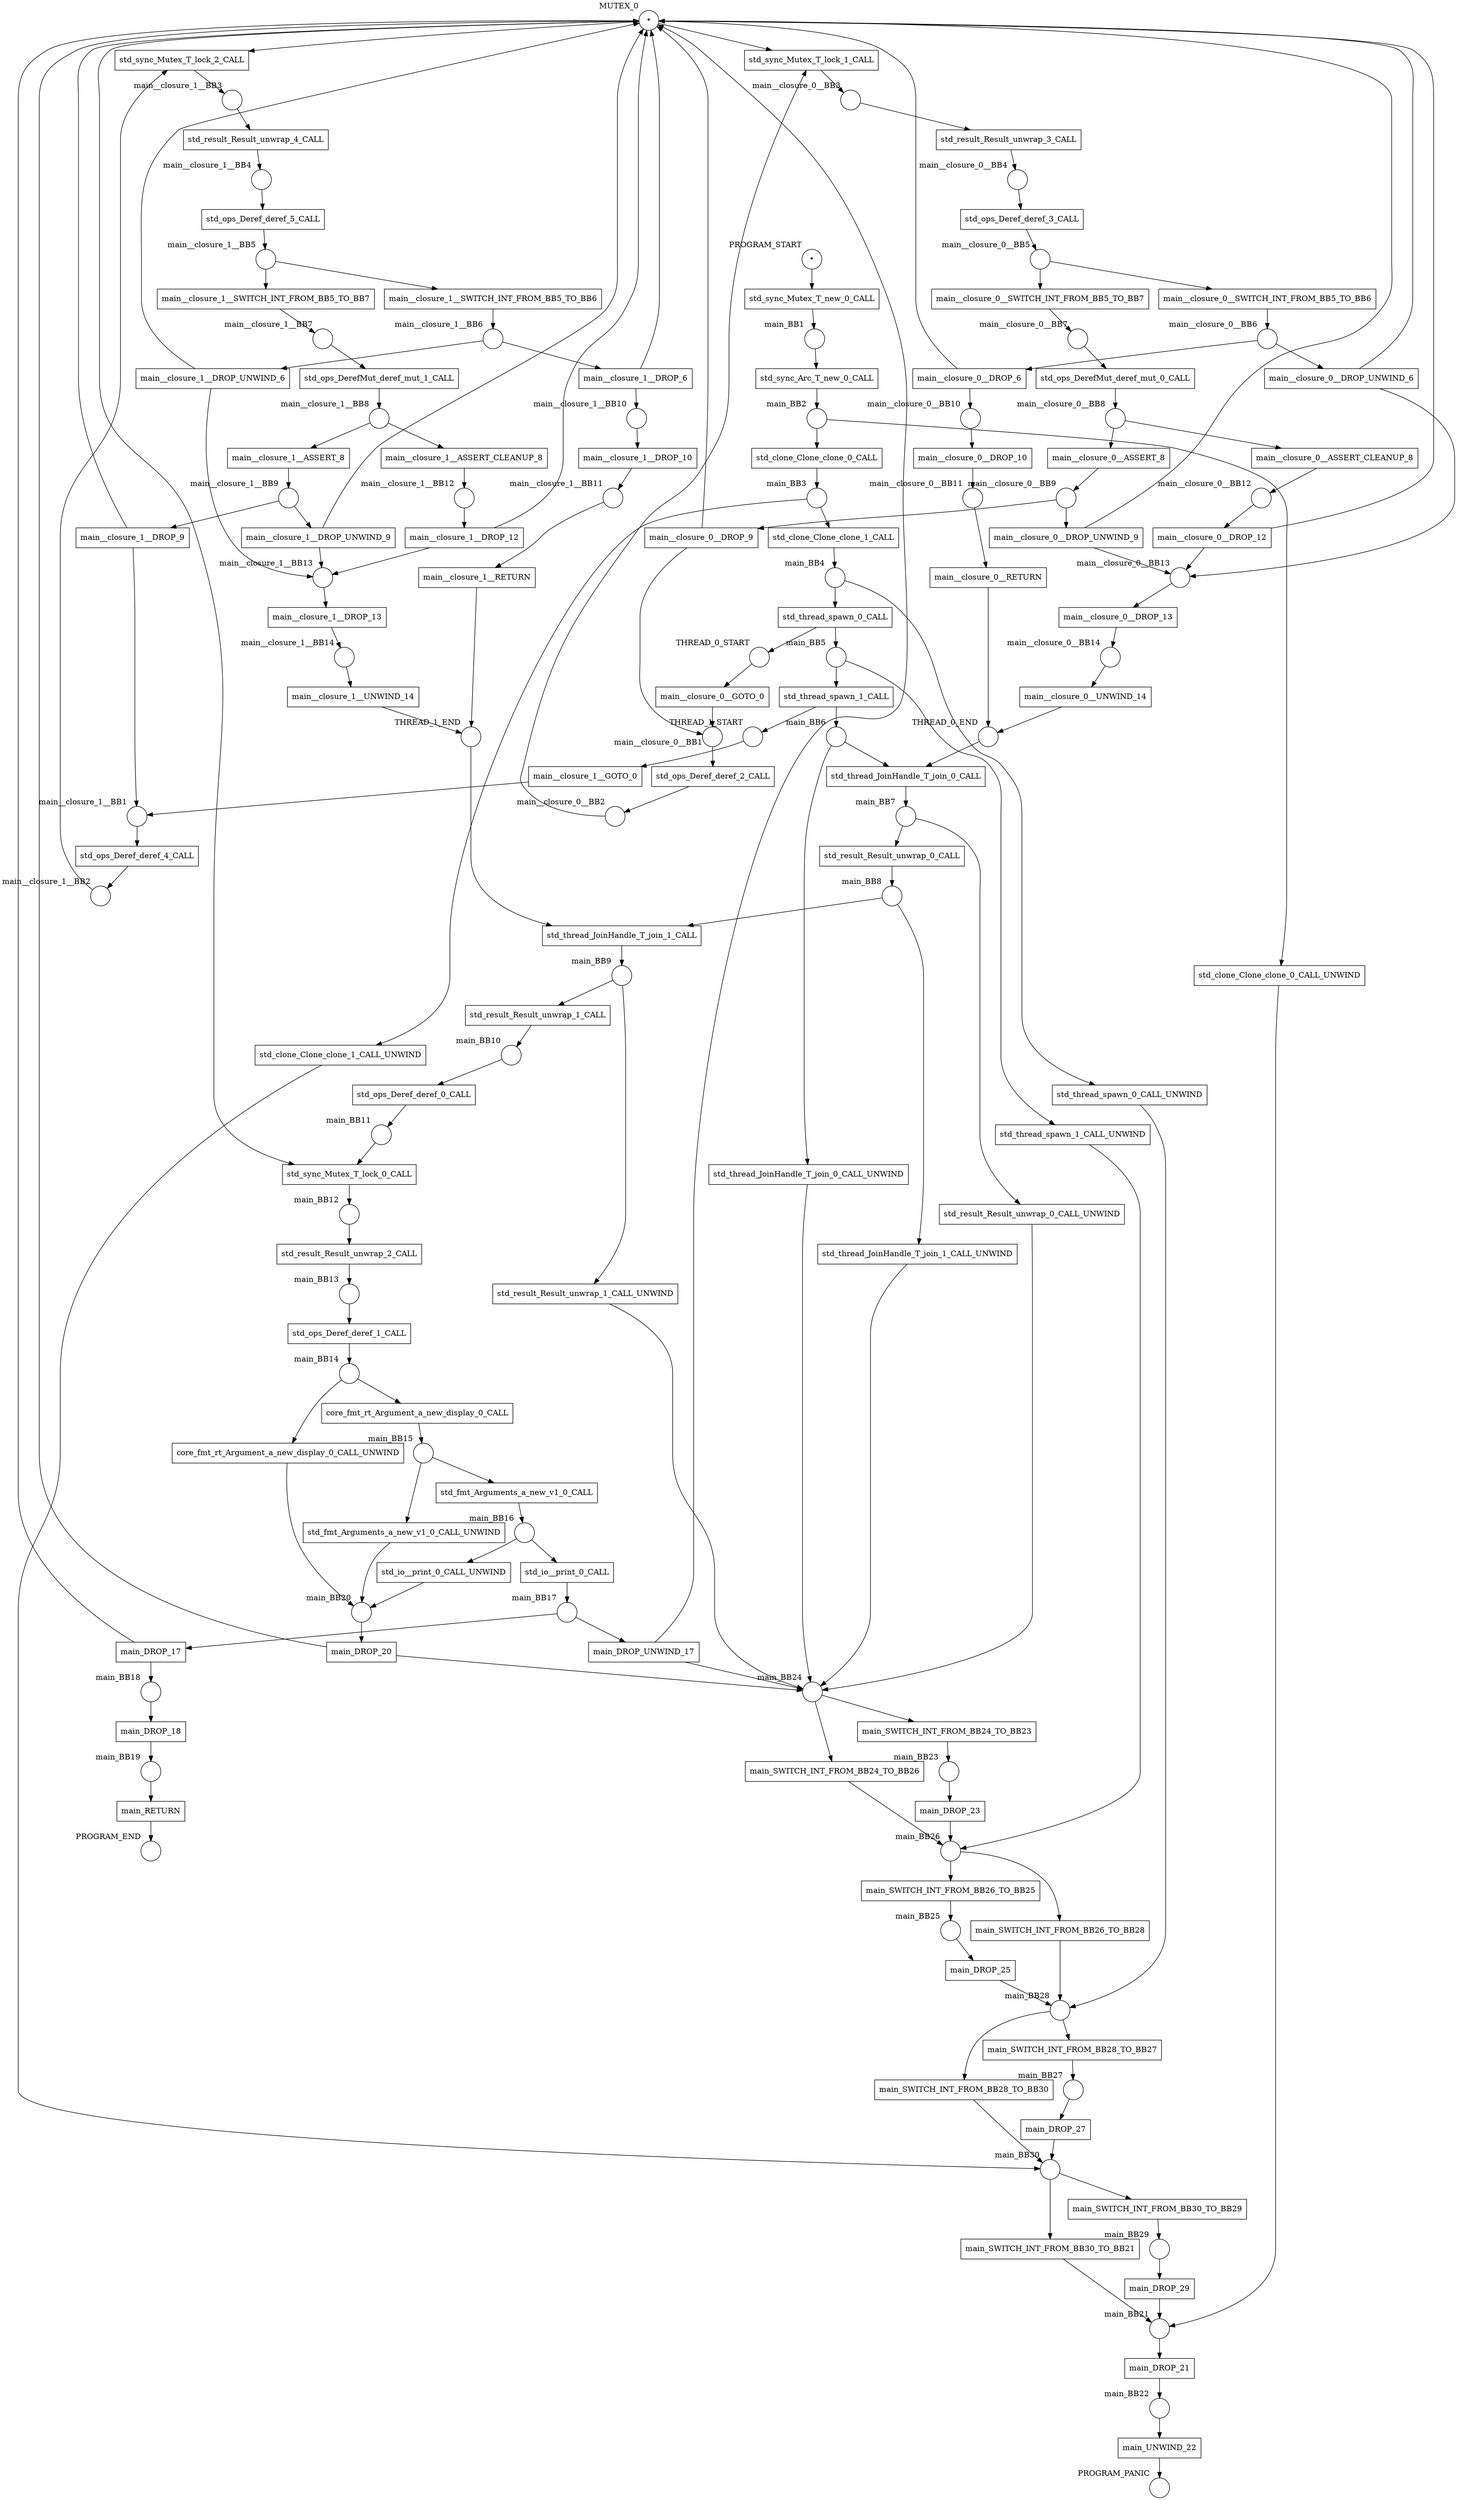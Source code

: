 digraph petrinet {
    MUTEX_0 [shape="circle" xlabel="MUTEX_0" label="•"];
    PROGRAM_END [shape="circle" xlabel="PROGRAM_END" label=""];
    PROGRAM_PANIC [shape="circle" xlabel="PROGRAM_PANIC" label=""];
    PROGRAM_START [shape="circle" xlabel="PROGRAM_START" label="•"];
    THREAD_0_END [shape="circle" xlabel="THREAD_0_END" label=""];
    THREAD_0_START [shape="circle" xlabel="THREAD_0_START" label=""];
    THREAD_1_END [shape="circle" xlabel="THREAD_1_END" label=""];
    THREAD_1_START [shape="circle" xlabel="THREAD_1_START" label=""];
    main_BB1 [shape="circle" xlabel="main_BB1" label=""];
    main_BB10 [shape="circle" xlabel="main_BB10" label=""];
    main_BB11 [shape="circle" xlabel="main_BB11" label=""];
    main_BB12 [shape="circle" xlabel="main_BB12" label=""];
    main_BB13 [shape="circle" xlabel="main_BB13" label=""];
    main_BB14 [shape="circle" xlabel="main_BB14" label=""];
    main_BB15 [shape="circle" xlabel="main_BB15" label=""];
    main_BB16 [shape="circle" xlabel="main_BB16" label=""];
    main_BB17 [shape="circle" xlabel="main_BB17" label=""];
    main_BB18 [shape="circle" xlabel="main_BB18" label=""];
    main_BB19 [shape="circle" xlabel="main_BB19" label=""];
    main_BB2 [shape="circle" xlabel="main_BB2" label=""];
    main_BB20 [shape="circle" xlabel="main_BB20" label=""];
    main_BB21 [shape="circle" xlabel="main_BB21" label=""];
    main_BB22 [shape="circle" xlabel="main_BB22" label=""];
    main_BB23 [shape="circle" xlabel="main_BB23" label=""];
    main_BB24 [shape="circle" xlabel="main_BB24" label=""];
    main_BB25 [shape="circle" xlabel="main_BB25" label=""];
    main_BB26 [shape="circle" xlabel="main_BB26" label=""];
    main_BB27 [shape="circle" xlabel="main_BB27" label=""];
    main_BB28 [shape="circle" xlabel="main_BB28" label=""];
    main_BB29 [shape="circle" xlabel="main_BB29" label=""];
    main_BB3 [shape="circle" xlabel="main_BB3" label=""];
    main_BB30 [shape="circle" xlabel="main_BB30" label=""];
    main_BB4 [shape="circle" xlabel="main_BB4" label=""];
    main_BB5 [shape="circle" xlabel="main_BB5" label=""];
    main_BB6 [shape="circle" xlabel="main_BB6" label=""];
    main_BB7 [shape="circle" xlabel="main_BB7" label=""];
    main_BB8 [shape="circle" xlabel="main_BB8" label=""];
    main_BB9 [shape="circle" xlabel="main_BB9" label=""];
    main__closure_0__BB1 [shape="circle" xlabel="main__closure_0__BB1" label=""];
    main__closure_0__BB10 [shape="circle" xlabel="main__closure_0__BB10" label=""];
    main__closure_0__BB11 [shape="circle" xlabel="main__closure_0__BB11" label=""];
    main__closure_0__BB12 [shape="circle" xlabel="main__closure_0__BB12" label=""];
    main__closure_0__BB13 [shape="circle" xlabel="main__closure_0__BB13" label=""];
    main__closure_0__BB14 [shape="circle" xlabel="main__closure_0__BB14" label=""];
    main__closure_0__BB2 [shape="circle" xlabel="main__closure_0__BB2" label=""];
    main__closure_0__BB3 [shape="circle" xlabel="main__closure_0__BB3" label=""];
    main__closure_0__BB4 [shape="circle" xlabel="main__closure_0__BB4" label=""];
    main__closure_0__BB5 [shape="circle" xlabel="main__closure_0__BB5" label=""];
    main__closure_0__BB6 [shape="circle" xlabel="main__closure_0__BB6" label=""];
    main__closure_0__BB7 [shape="circle" xlabel="main__closure_0__BB7" label=""];
    main__closure_0__BB8 [shape="circle" xlabel="main__closure_0__BB8" label=""];
    main__closure_0__BB9 [shape="circle" xlabel="main__closure_0__BB9" label=""];
    main__closure_1__BB1 [shape="circle" xlabel="main__closure_1__BB1" label=""];
    main__closure_1__BB10 [shape="circle" xlabel="main__closure_1__BB10" label=""];
    main__closure_1__BB11 [shape="circle" xlabel="main__closure_1__BB11" label=""];
    main__closure_1__BB12 [shape="circle" xlabel="main__closure_1__BB12" label=""];
    main__closure_1__BB13 [shape="circle" xlabel="main__closure_1__BB13" label=""];
    main__closure_1__BB14 [shape="circle" xlabel="main__closure_1__BB14" label=""];
    main__closure_1__BB2 [shape="circle" xlabel="main__closure_1__BB2" label=""];
    main__closure_1__BB3 [shape="circle" xlabel="main__closure_1__BB3" label=""];
    main__closure_1__BB4 [shape="circle" xlabel="main__closure_1__BB4" label=""];
    main__closure_1__BB5 [shape="circle" xlabel="main__closure_1__BB5" label=""];
    main__closure_1__BB6 [shape="circle" xlabel="main__closure_1__BB6" label=""];
    main__closure_1__BB7 [shape="circle" xlabel="main__closure_1__BB7" label=""];
    main__closure_1__BB8 [shape="circle" xlabel="main__closure_1__BB8" label=""];
    main__closure_1__BB9 [shape="circle" xlabel="main__closure_1__BB9" label=""];
    core_fmt_rt_Argument_a_new_display_0_CALL [shape="box" xlabel="" label="core_fmt_rt_Argument_a_new_display_0_CALL"];
    core_fmt_rt_Argument_a_new_display_0_CALL_UNWIND [shape="box" xlabel="" label="core_fmt_rt_Argument_a_new_display_0_CALL_UNWIND"];
    main_DROP_17 [shape="box" xlabel="" label="main_DROP_17"];
    main_DROP_18 [shape="box" xlabel="" label="main_DROP_18"];
    main_DROP_20 [shape="box" xlabel="" label="main_DROP_20"];
    main_DROP_21 [shape="box" xlabel="" label="main_DROP_21"];
    main_DROP_23 [shape="box" xlabel="" label="main_DROP_23"];
    main_DROP_25 [shape="box" xlabel="" label="main_DROP_25"];
    main_DROP_27 [shape="box" xlabel="" label="main_DROP_27"];
    main_DROP_29 [shape="box" xlabel="" label="main_DROP_29"];
    main_DROP_UNWIND_17 [shape="box" xlabel="" label="main_DROP_UNWIND_17"];
    main_RETURN [shape="box" xlabel="" label="main_RETURN"];
    main_SWITCH_INT_FROM_BB24_TO_BB23 [shape="box" xlabel="" label="main_SWITCH_INT_FROM_BB24_TO_BB23"];
    main_SWITCH_INT_FROM_BB24_TO_BB26 [shape="box" xlabel="" label="main_SWITCH_INT_FROM_BB24_TO_BB26"];
    main_SWITCH_INT_FROM_BB26_TO_BB25 [shape="box" xlabel="" label="main_SWITCH_INT_FROM_BB26_TO_BB25"];
    main_SWITCH_INT_FROM_BB26_TO_BB28 [shape="box" xlabel="" label="main_SWITCH_INT_FROM_BB26_TO_BB28"];
    main_SWITCH_INT_FROM_BB28_TO_BB27 [shape="box" xlabel="" label="main_SWITCH_INT_FROM_BB28_TO_BB27"];
    main_SWITCH_INT_FROM_BB28_TO_BB30 [shape="box" xlabel="" label="main_SWITCH_INT_FROM_BB28_TO_BB30"];
    main_SWITCH_INT_FROM_BB30_TO_BB21 [shape="box" xlabel="" label="main_SWITCH_INT_FROM_BB30_TO_BB21"];
    main_SWITCH_INT_FROM_BB30_TO_BB29 [shape="box" xlabel="" label="main_SWITCH_INT_FROM_BB30_TO_BB29"];
    main_UNWIND_22 [shape="box" xlabel="" label="main_UNWIND_22"];
    main__closure_0__ASSERT_8 [shape="box" xlabel="" label="main__closure_0__ASSERT_8"];
    main__closure_0__ASSERT_CLEANUP_8 [shape="box" xlabel="" label="main__closure_0__ASSERT_CLEANUP_8"];
    main__closure_0__DROP_10 [shape="box" xlabel="" label="main__closure_0__DROP_10"];
    main__closure_0__DROP_12 [shape="box" xlabel="" label="main__closure_0__DROP_12"];
    main__closure_0__DROP_13 [shape="box" xlabel="" label="main__closure_0__DROP_13"];
    main__closure_0__DROP_6 [shape="box" xlabel="" label="main__closure_0__DROP_6"];
    main__closure_0__DROP_9 [shape="box" xlabel="" label="main__closure_0__DROP_9"];
    main__closure_0__DROP_UNWIND_6 [shape="box" xlabel="" label="main__closure_0__DROP_UNWIND_6"];
    main__closure_0__DROP_UNWIND_9 [shape="box" xlabel="" label="main__closure_0__DROP_UNWIND_9"];
    main__closure_0__GOTO_0 [shape="box" xlabel="" label="main__closure_0__GOTO_0"];
    main__closure_0__RETURN [shape="box" xlabel="" label="main__closure_0__RETURN"];
    main__closure_0__SWITCH_INT_FROM_BB5_TO_BB6 [shape="box" xlabel="" label="main__closure_0__SWITCH_INT_FROM_BB5_TO_BB6"];
    main__closure_0__SWITCH_INT_FROM_BB5_TO_BB7 [shape="box" xlabel="" label="main__closure_0__SWITCH_INT_FROM_BB5_TO_BB7"];
    main__closure_0__UNWIND_14 [shape="box" xlabel="" label="main__closure_0__UNWIND_14"];
    main__closure_1__ASSERT_8 [shape="box" xlabel="" label="main__closure_1__ASSERT_8"];
    main__closure_1__ASSERT_CLEANUP_8 [shape="box" xlabel="" label="main__closure_1__ASSERT_CLEANUP_8"];
    main__closure_1__DROP_10 [shape="box" xlabel="" label="main__closure_1__DROP_10"];
    main__closure_1__DROP_12 [shape="box" xlabel="" label="main__closure_1__DROP_12"];
    main__closure_1__DROP_13 [shape="box" xlabel="" label="main__closure_1__DROP_13"];
    main__closure_1__DROP_6 [shape="box" xlabel="" label="main__closure_1__DROP_6"];
    main__closure_1__DROP_9 [shape="box" xlabel="" label="main__closure_1__DROP_9"];
    main__closure_1__DROP_UNWIND_6 [shape="box" xlabel="" label="main__closure_1__DROP_UNWIND_6"];
    main__closure_1__DROP_UNWIND_9 [shape="box" xlabel="" label="main__closure_1__DROP_UNWIND_9"];
    main__closure_1__GOTO_0 [shape="box" xlabel="" label="main__closure_1__GOTO_0"];
    main__closure_1__RETURN [shape="box" xlabel="" label="main__closure_1__RETURN"];
    main__closure_1__SWITCH_INT_FROM_BB5_TO_BB6 [shape="box" xlabel="" label="main__closure_1__SWITCH_INT_FROM_BB5_TO_BB6"];
    main__closure_1__SWITCH_INT_FROM_BB5_TO_BB7 [shape="box" xlabel="" label="main__closure_1__SWITCH_INT_FROM_BB5_TO_BB7"];
    main__closure_1__UNWIND_14 [shape="box" xlabel="" label="main__closure_1__UNWIND_14"];
    std_clone_Clone_clone_0_CALL [shape="box" xlabel="" label="std_clone_Clone_clone_0_CALL"];
    std_clone_Clone_clone_0_CALL_UNWIND [shape="box" xlabel="" label="std_clone_Clone_clone_0_CALL_UNWIND"];
    std_clone_Clone_clone_1_CALL [shape="box" xlabel="" label="std_clone_Clone_clone_1_CALL"];
    std_clone_Clone_clone_1_CALL_UNWIND [shape="box" xlabel="" label="std_clone_Clone_clone_1_CALL_UNWIND"];
    std_fmt_Arguments_a_new_v1_0_CALL [shape="box" xlabel="" label="std_fmt_Arguments_a_new_v1_0_CALL"];
    std_fmt_Arguments_a_new_v1_0_CALL_UNWIND [shape="box" xlabel="" label="std_fmt_Arguments_a_new_v1_0_CALL_UNWIND"];
    std_io__print_0_CALL [shape="box" xlabel="" label="std_io__print_0_CALL"];
    std_io__print_0_CALL_UNWIND [shape="box" xlabel="" label="std_io__print_0_CALL_UNWIND"];
    std_ops_DerefMut_deref_mut_0_CALL [shape="box" xlabel="" label="std_ops_DerefMut_deref_mut_0_CALL"];
    std_ops_DerefMut_deref_mut_1_CALL [shape="box" xlabel="" label="std_ops_DerefMut_deref_mut_1_CALL"];
    std_ops_Deref_deref_0_CALL [shape="box" xlabel="" label="std_ops_Deref_deref_0_CALL"];
    std_ops_Deref_deref_1_CALL [shape="box" xlabel="" label="std_ops_Deref_deref_1_CALL"];
    std_ops_Deref_deref_2_CALL [shape="box" xlabel="" label="std_ops_Deref_deref_2_CALL"];
    std_ops_Deref_deref_3_CALL [shape="box" xlabel="" label="std_ops_Deref_deref_3_CALL"];
    std_ops_Deref_deref_4_CALL [shape="box" xlabel="" label="std_ops_Deref_deref_4_CALL"];
    std_ops_Deref_deref_5_CALL [shape="box" xlabel="" label="std_ops_Deref_deref_5_CALL"];
    std_result_Result_unwrap_0_CALL [shape="box" xlabel="" label="std_result_Result_unwrap_0_CALL"];
    std_result_Result_unwrap_0_CALL_UNWIND [shape="box" xlabel="" label="std_result_Result_unwrap_0_CALL_UNWIND"];
    std_result_Result_unwrap_1_CALL [shape="box" xlabel="" label="std_result_Result_unwrap_1_CALL"];
    std_result_Result_unwrap_1_CALL_UNWIND [shape="box" xlabel="" label="std_result_Result_unwrap_1_CALL_UNWIND"];
    std_result_Result_unwrap_2_CALL [shape="box" xlabel="" label="std_result_Result_unwrap_2_CALL"];
    std_result_Result_unwrap_3_CALL [shape="box" xlabel="" label="std_result_Result_unwrap_3_CALL"];
    std_result_Result_unwrap_4_CALL [shape="box" xlabel="" label="std_result_Result_unwrap_4_CALL"];
    std_sync_Arc_T_new_0_CALL [shape="box" xlabel="" label="std_sync_Arc_T_new_0_CALL"];
    std_sync_Mutex_T_lock_0_CALL [shape="box" xlabel="" label="std_sync_Mutex_T_lock_0_CALL"];
    std_sync_Mutex_T_lock_1_CALL [shape="box" xlabel="" label="std_sync_Mutex_T_lock_1_CALL"];
    std_sync_Mutex_T_lock_2_CALL [shape="box" xlabel="" label="std_sync_Mutex_T_lock_2_CALL"];
    std_sync_Mutex_T_new_0_CALL [shape="box" xlabel="" label="std_sync_Mutex_T_new_0_CALL"];
    std_thread_JoinHandle_T_join_0_CALL [shape="box" xlabel="" label="std_thread_JoinHandle_T_join_0_CALL"];
    std_thread_JoinHandle_T_join_0_CALL_UNWIND [shape="box" xlabel="" label="std_thread_JoinHandle_T_join_0_CALL_UNWIND"];
    std_thread_JoinHandle_T_join_1_CALL [shape="box" xlabel="" label="std_thread_JoinHandle_T_join_1_CALL"];
    std_thread_JoinHandle_T_join_1_CALL_UNWIND [shape="box" xlabel="" label="std_thread_JoinHandle_T_join_1_CALL_UNWIND"];
    std_thread_spawn_0_CALL [shape="box" xlabel="" label="std_thread_spawn_0_CALL"];
    std_thread_spawn_0_CALL_UNWIND [shape="box" xlabel="" label="std_thread_spawn_0_CALL_UNWIND"];
    std_thread_spawn_1_CALL [shape="box" xlabel="" label="std_thread_spawn_1_CALL"];
    std_thread_spawn_1_CALL_UNWIND [shape="box" xlabel="" label="std_thread_spawn_1_CALL_UNWIND"];
    MUTEX_0 -> std_sync_Mutex_T_lock_0_CALL;
    MUTEX_0 -> std_sync_Mutex_T_lock_1_CALL;
    MUTEX_0 -> std_sync_Mutex_T_lock_2_CALL;
    PROGRAM_START -> std_sync_Mutex_T_new_0_CALL;
    THREAD_0_END -> std_thread_JoinHandle_T_join_0_CALL;
    THREAD_0_START -> main__closure_0__GOTO_0;
    THREAD_1_END -> std_thread_JoinHandle_T_join_1_CALL;
    THREAD_1_START -> main__closure_1__GOTO_0;
    main_BB1 -> std_sync_Arc_T_new_0_CALL;
    main_BB10 -> std_ops_Deref_deref_0_CALL;
    main_BB11 -> std_sync_Mutex_T_lock_0_CALL;
    main_BB12 -> std_result_Result_unwrap_2_CALL;
    main_BB13 -> std_ops_Deref_deref_1_CALL;
    main_BB14 -> core_fmt_rt_Argument_a_new_display_0_CALL;
    main_BB14 -> core_fmt_rt_Argument_a_new_display_0_CALL_UNWIND;
    main_BB15 -> std_fmt_Arguments_a_new_v1_0_CALL;
    main_BB15 -> std_fmt_Arguments_a_new_v1_0_CALL_UNWIND;
    main_BB16 -> std_io__print_0_CALL;
    main_BB16 -> std_io__print_0_CALL_UNWIND;
    main_BB17 -> main_DROP_17;
    main_BB17 -> main_DROP_UNWIND_17;
    main_BB18 -> main_DROP_18;
    main_BB19 -> main_RETURN;
    main_BB2 -> std_clone_Clone_clone_0_CALL;
    main_BB2 -> std_clone_Clone_clone_0_CALL_UNWIND;
    main_BB20 -> main_DROP_20;
    main_BB21 -> main_DROP_21;
    main_BB22 -> main_UNWIND_22;
    main_BB23 -> main_DROP_23;
    main_BB24 -> main_SWITCH_INT_FROM_BB24_TO_BB23;
    main_BB24 -> main_SWITCH_INT_FROM_BB24_TO_BB26;
    main_BB25 -> main_DROP_25;
    main_BB26 -> main_SWITCH_INT_FROM_BB26_TO_BB25;
    main_BB26 -> main_SWITCH_INT_FROM_BB26_TO_BB28;
    main_BB27 -> main_DROP_27;
    main_BB28 -> main_SWITCH_INT_FROM_BB28_TO_BB27;
    main_BB28 -> main_SWITCH_INT_FROM_BB28_TO_BB30;
    main_BB29 -> main_DROP_29;
    main_BB3 -> std_clone_Clone_clone_1_CALL;
    main_BB3 -> std_clone_Clone_clone_1_CALL_UNWIND;
    main_BB30 -> main_SWITCH_INT_FROM_BB30_TO_BB21;
    main_BB30 -> main_SWITCH_INT_FROM_BB30_TO_BB29;
    main_BB4 -> std_thread_spawn_0_CALL;
    main_BB4 -> std_thread_spawn_0_CALL_UNWIND;
    main_BB5 -> std_thread_spawn_1_CALL;
    main_BB5 -> std_thread_spawn_1_CALL_UNWIND;
    main_BB6 -> std_thread_JoinHandle_T_join_0_CALL;
    main_BB6 -> std_thread_JoinHandle_T_join_0_CALL_UNWIND;
    main_BB7 -> std_result_Result_unwrap_0_CALL;
    main_BB7 -> std_result_Result_unwrap_0_CALL_UNWIND;
    main_BB8 -> std_thread_JoinHandle_T_join_1_CALL;
    main_BB8 -> std_thread_JoinHandle_T_join_1_CALL_UNWIND;
    main_BB9 -> std_result_Result_unwrap_1_CALL;
    main_BB9 -> std_result_Result_unwrap_1_CALL_UNWIND;
    main__closure_0__BB1 -> std_ops_Deref_deref_2_CALL;
    main__closure_0__BB10 -> main__closure_0__DROP_10;
    main__closure_0__BB11 -> main__closure_0__RETURN;
    main__closure_0__BB12 -> main__closure_0__DROP_12;
    main__closure_0__BB13 -> main__closure_0__DROP_13;
    main__closure_0__BB14 -> main__closure_0__UNWIND_14;
    main__closure_0__BB2 -> std_sync_Mutex_T_lock_1_CALL;
    main__closure_0__BB3 -> std_result_Result_unwrap_3_CALL;
    main__closure_0__BB4 -> std_ops_Deref_deref_3_CALL;
    main__closure_0__BB5 -> main__closure_0__SWITCH_INT_FROM_BB5_TO_BB6;
    main__closure_0__BB5 -> main__closure_0__SWITCH_INT_FROM_BB5_TO_BB7;
    main__closure_0__BB6 -> main__closure_0__DROP_6;
    main__closure_0__BB6 -> main__closure_0__DROP_UNWIND_6;
    main__closure_0__BB7 -> std_ops_DerefMut_deref_mut_0_CALL;
    main__closure_0__BB8 -> main__closure_0__ASSERT_8;
    main__closure_0__BB8 -> main__closure_0__ASSERT_CLEANUP_8;
    main__closure_0__BB9 -> main__closure_0__DROP_9;
    main__closure_0__BB9 -> main__closure_0__DROP_UNWIND_9;
    main__closure_1__BB1 -> std_ops_Deref_deref_4_CALL;
    main__closure_1__BB10 -> main__closure_1__DROP_10;
    main__closure_1__BB11 -> main__closure_1__RETURN;
    main__closure_1__BB12 -> main__closure_1__DROP_12;
    main__closure_1__BB13 -> main__closure_1__DROP_13;
    main__closure_1__BB14 -> main__closure_1__UNWIND_14;
    main__closure_1__BB2 -> std_sync_Mutex_T_lock_2_CALL;
    main__closure_1__BB3 -> std_result_Result_unwrap_4_CALL;
    main__closure_1__BB4 -> std_ops_Deref_deref_5_CALL;
    main__closure_1__BB5 -> main__closure_1__SWITCH_INT_FROM_BB5_TO_BB6;
    main__closure_1__BB5 -> main__closure_1__SWITCH_INT_FROM_BB5_TO_BB7;
    main__closure_1__BB6 -> main__closure_1__DROP_6;
    main__closure_1__BB6 -> main__closure_1__DROP_UNWIND_6;
    main__closure_1__BB7 -> std_ops_DerefMut_deref_mut_1_CALL;
    main__closure_1__BB8 -> main__closure_1__ASSERT_8;
    main__closure_1__BB8 -> main__closure_1__ASSERT_CLEANUP_8;
    main__closure_1__BB9 -> main__closure_1__DROP_9;
    main__closure_1__BB9 -> main__closure_1__DROP_UNWIND_9;
    core_fmt_rt_Argument_a_new_display_0_CALL -> main_BB15;
    core_fmt_rt_Argument_a_new_display_0_CALL_UNWIND -> main_BB20;
    main_DROP_17 -> MUTEX_0;
    main_DROP_17 -> main_BB18;
    main_DROP_18 -> main_BB19;
    main_DROP_20 -> MUTEX_0;
    main_DROP_20 -> main_BB24;
    main_DROP_21 -> main_BB22;
    main_DROP_23 -> main_BB26;
    main_DROP_25 -> main_BB28;
    main_DROP_27 -> main_BB30;
    main_DROP_29 -> main_BB21;
    main_DROP_UNWIND_17 -> MUTEX_0;
    main_DROP_UNWIND_17 -> main_BB24;
    main_RETURN -> PROGRAM_END;
    main_SWITCH_INT_FROM_BB24_TO_BB23 -> main_BB23;
    main_SWITCH_INT_FROM_BB24_TO_BB26 -> main_BB26;
    main_SWITCH_INT_FROM_BB26_TO_BB25 -> main_BB25;
    main_SWITCH_INT_FROM_BB26_TO_BB28 -> main_BB28;
    main_SWITCH_INT_FROM_BB28_TO_BB27 -> main_BB27;
    main_SWITCH_INT_FROM_BB28_TO_BB30 -> main_BB30;
    main_SWITCH_INT_FROM_BB30_TO_BB21 -> main_BB21;
    main_SWITCH_INT_FROM_BB30_TO_BB29 -> main_BB29;
    main_UNWIND_22 -> PROGRAM_PANIC;
    main__closure_0__ASSERT_8 -> main__closure_0__BB9;
    main__closure_0__ASSERT_CLEANUP_8 -> main__closure_0__BB12;
    main__closure_0__DROP_10 -> main__closure_0__BB11;
    main__closure_0__DROP_12 -> MUTEX_0;
    main__closure_0__DROP_12 -> main__closure_0__BB13;
    main__closure_0__DROP_13 -> main__closure_0__BB14;
    main__closure_0__DROP_6 -> MUTEX_0;
    main__closure_0__DROP_6 -> main__closure_0__BB10;
    main__closure_0__DROP_9 -> MUTEX_0;
    main__closure_0__DROP_9 -> main__closure_0__BB1;
    main__closure_0__DROP_UNWIND_6 -> MUTEX_0;
    main__closure_0__DROP_UNWIND_6 -> main__closure_0__BB13;
    main__closure_0__DROP_UNWIND_9 -> MUTEX_0;
    main__closure_0__DROP_UNWIND_9 -> main__closure_0__BB13;
    main__closure_0__GOTO_0 -> main__closure_0__BB1;
    main__closure_0__RETURN -> THREAD_0_END;
    main__closure_0__SWITCH_INT_FROM_BB5_TO_BB6 -> main__closure_0__BB6;
    main__closure_0__SWITCH_INT_FROM_BB5_TO_BB7 -> main__closure_0__BB7;
    main__closure_0__UNWIND_14 -> THREAD_0_END;
    main__closure_1__ASSERT_8 -> main__closure_1__BB9;
    main__closure_1__ASSERT_CLEANUP_8 -> main__closure_1__BB12;
    main__closure_1__DROP_10 -> main__closure_1__BB11;
    main__closure_1__DROP_12 -> MUTEX_0;
    main__closure_1__DROP_12 -> main__closure_1__BB13;
    main__closure_1__DROP_13 -> main__closure_1__BB14;
    main__closure_1__DROP_6 -> MUTEX_0;
    main__closure_1__DROP_6 -> main__closure_1__BB10;
    main__closure_1__DROP_9 -> MUTEX_0;
    main__closure_1__DROP_9 -> main__closure_1__BB1;
    main__closure_1__DROP_UNWIND_6 -> MUTEX_0;
    main__closure_1__DROP_UNWIND_6 -> main__closure_1__BB13;
    main__closure_1__DROP_UNWIND_9 -> MUTEX_0;
    main__closure_1__DROP_UNWIND_9 -> main__closure_1__BB13;
    main__closure_1__GOTO_0 -> main__closure_1__BB1;
    main__closure_1__RETURN -> THREAD_1_END;
    main__closure_1__SWITCH_INT_FROM_BB5_TO_BB6 -> main__closure_1__BB6;
    main__closure_1__SWITCH_INT_FROM_BB5_TO_BB7 -> main__closure_1__BB7;
    main__closure_1__UNWIND_14 -> THREAD_1_END;
    std_clone_Clone_clone_0_CALL -> main_BB3;
    std_clone_Clone_clone_0_CALL_UNWIND -> main_BB21;
    std_clone_Clone_clone_1_CALL -> main_BB4;
    std_clone_Clone_clone_1_CALL_UNWIND -> main_BB30;
    std_fmt_Arguments_a_new_v1_0_CALL -> main_BB16;
    std_fmt_Arguments_a_new_v1_0_CALL_UNWIND -> main_BB20;
    std_io__print_0_CALL -> main_BB17;
    std_io__print_0_CALL_UNWIND -> main_BB20;
    std_ops_DerefMut_deref_mut_0_CALL -> main__closure_0__BB8;
    std_ops_DerefMut_deref_mut_1_CALL -> main__closure_1__BB8;
    std_ops_Deref_deref_0_CALL -> main_BB11;
    std_ops_Deref_deref_1_CALL -> main_BB14;
    std_ops_Deref_deref_2_CALL -> main__closure_0__BB2;
    std_ops_Deref_deref_3_CALL -> main__closure_0__BB5;
    std_ops_Deref_deref_4_CALL -> main__closure_1__BB2;
    std_ops_Deref_deref_5_CALL -> main__closure_1__BB5;
    std_result_Result_unwrap_0_CALL -> main_BB8;
    std_result_Result_unwrap_0_CALL_UNWIND -> main_BB24;
    std_result_Result_unwrap_1_CALL -> main_BB10;
    std_result_Result_unwrap_1_CALL_UNWIND -> main_BB24;
    std_result_Result_unwrap_2_CALL -> main_BB13;
    std_result_Result_unwrap_3_CALL -> main__closure_0__BB4;
    std_result_Result_unwrap_4_CALL -> main__closure_1__BB4;
    std_sync_Arc_T_new_0_CALL -> main_BB2;
    std_sync_Mutex_T_lock_0_CALL -> main_BB12;
    std_sync_Mutex_T_lock_1_CALL -> main__closure_0__BB3;
    std_sync_Mutex_T_lock_2_CALL -> main__closure_1__BB3;
    std_sync_Mutex_T_new_0_CALL -> main_BB1;
    std_thread_JoinHandle_T_join_0_CALL -> main_BB7;
    std_thread_JoinHandle_T_join_0_CALL_UNWIND -> main_BB24;
    std_thread_JoinHandle_T_join_1_CALL -> main_BB9;
    std_thread_JoinHandle_T_join_1_CALL_UNWIND -> main_BB24;
    std_thread_spawn_0_CALL -> THREAD_0_START;
    std_thread_spawn_0_CALL -> main_BB5;
    std_thread_spawn_0_CALL_UNWIND -> main_BB28;
    std_thread_spawn_1_CALL -> THREAD_1_START;
    std_thread_spawn_1_CALL -> main_BB6;
    std_thread_spawn_1_CALL_UNWIND -> main_BB26;
}
